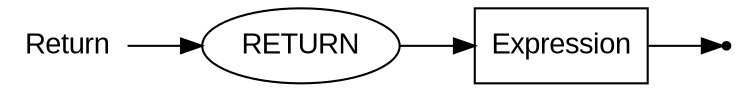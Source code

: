 digraph RETURN {
  rankdir=LR;
  node [fontname="Arial"];
  start [label="Return" shape=plaintext];
  end [label="" shape=point];
  A [label="RETURN" shape=oval];
  B [label="Expression" shape=box];
  start -> A;
  A -> B;
  B -> end;
}